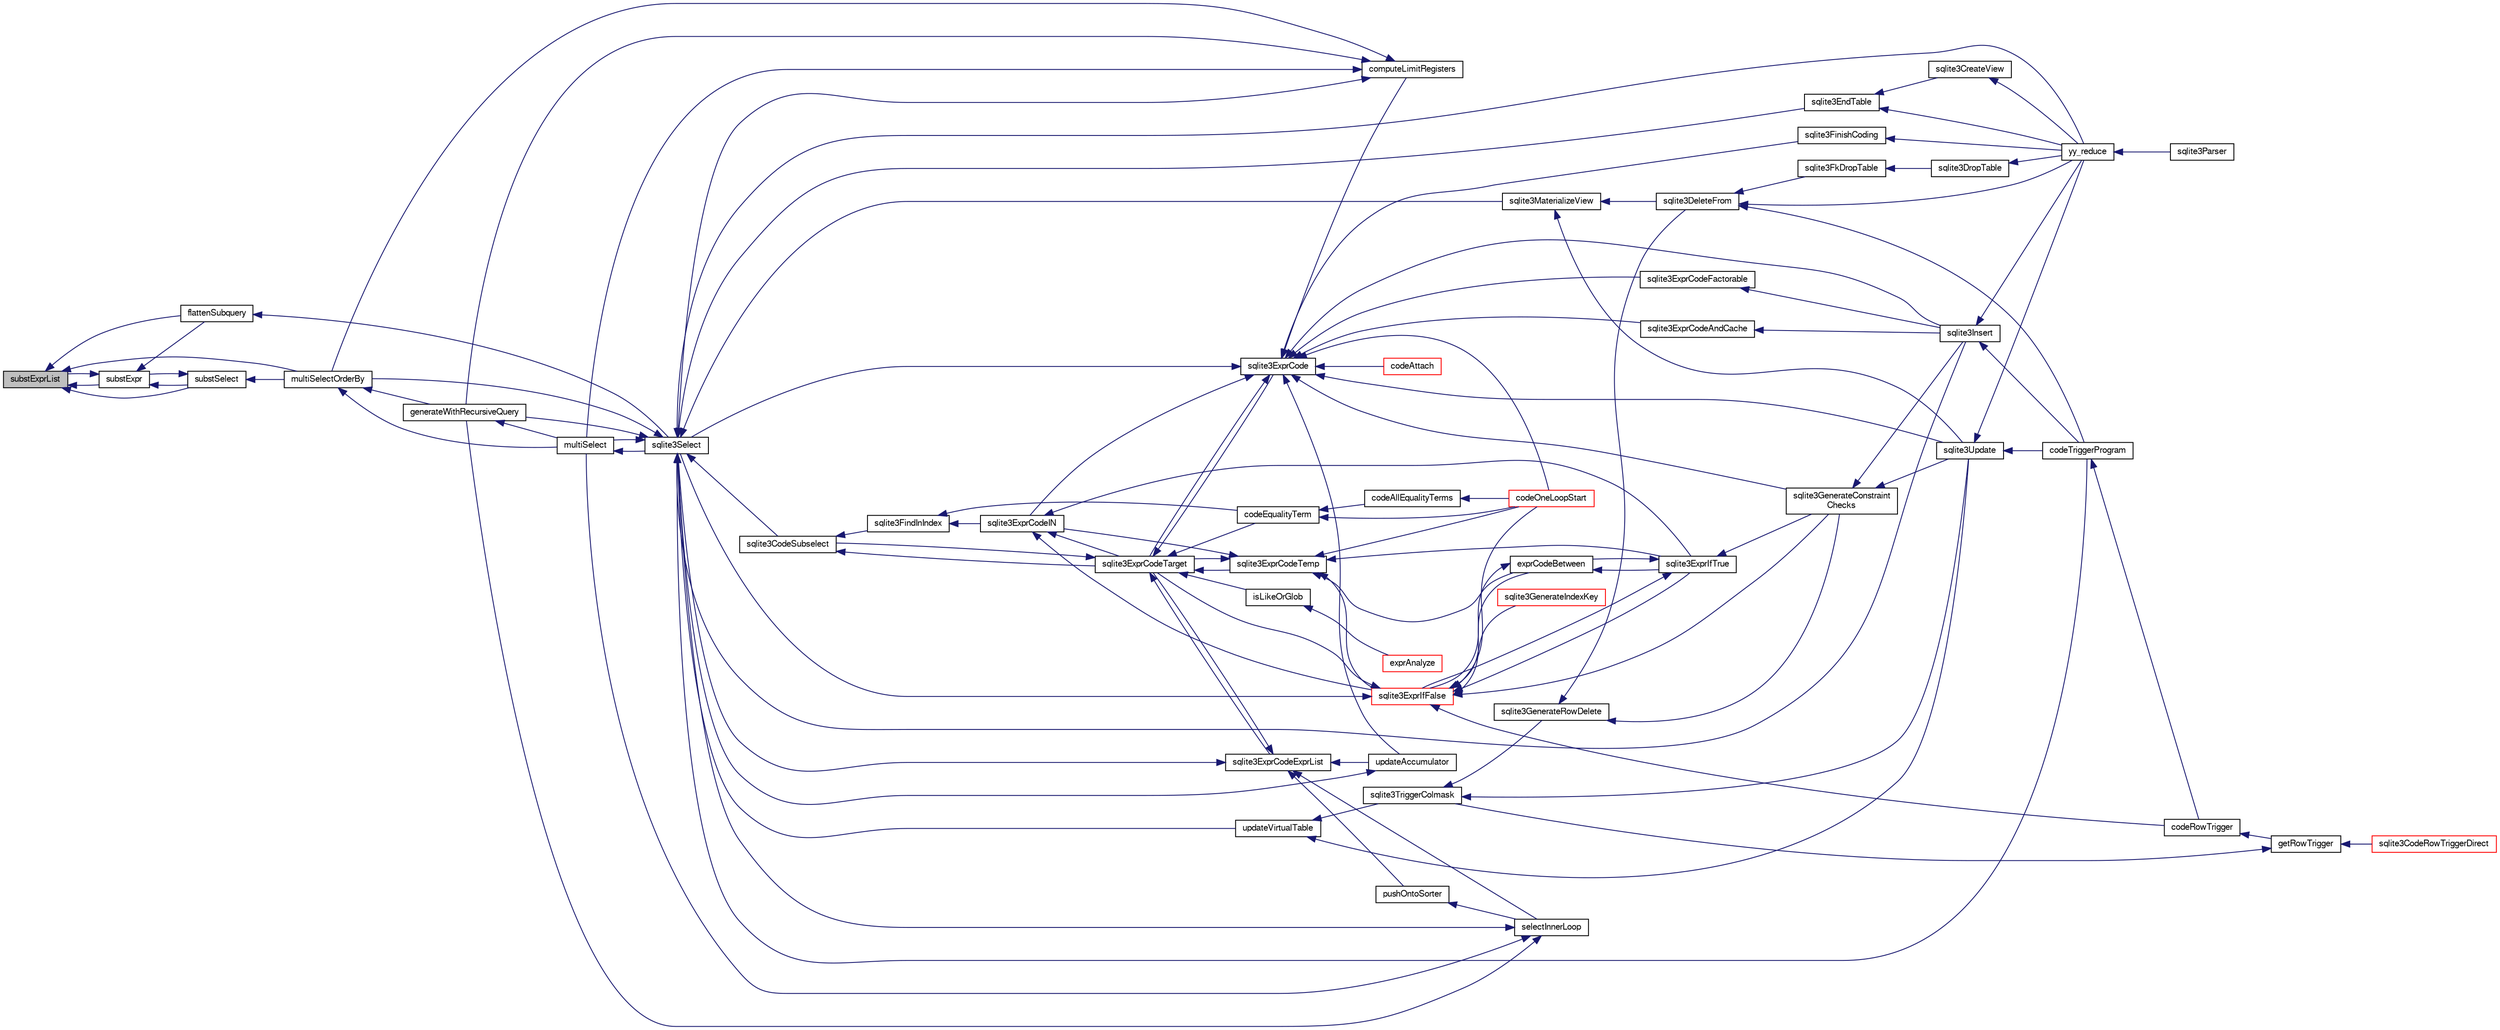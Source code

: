 digraph "substExprList"
{
  edge [fontname="FreeSans",fontsize="10",labelfontname="FreeSans",labelfontsize="10"];
  node [fontname="FreeSans",fontsize="10",shape=record];
  rankdir="LR";
  Node831555 [label="substExprList",height=0.2,width=0.4,color="black", fillcolor="grey75", style="filled", fontcolor="black"];
  Node831555 -> Node831556 [dir="back",color="midnightblue",fontsize="10",style="solid",fontname="FreeSans"];
  Node831556 [label="multiSelectOrderBy",height=0.2,width=0.4,color="black", fillcolor="white", style="filled",URL="$sqlite3_8c.html#afcdb8488c6f4dfdadaf9f04bca35b808"];
  Node831556 -> Node831557 [dir="back",color="midnightblue",fontsize="10",style="solid",fontname="FreeSans"];
  Node831557 [label="generateWithRecursiveQuery",height=0.2,width=0.4,color="black", fillcolor="white", style="filled",URL="$sqlite3_8c.html#ade2c3663fa9c3b9676507984b9483942"];
  Node831557 -> Node831558 [dir="back",color="midnightblue",fontsize="10",style="solid",fontname="FreeSans"];
  Node831558 [label="multiSelect",height=0.2,width=0.4,color="black", fillcolor="white", style="filled",URL="$sqlite3_8c.html#a6456c61f3d9b2389738753cedfa24fa7"];
  Node831558 -> Node831559 [dir="back",color="midnightblue",fontsize="10",style="solid",fontname="FreeSans"];
  Node831559 [label="sqlite3Select",height=0.2,width=0.4,color="black", fillcolor="white", style="filled",URL="$sqlite3_8c.html#a2465ee8c956209ba4b272477b7c21a45"];
  Node831559 -> Node831560 [dir="back",color="midnightblue",fontsize="10",style="solid",fontname="FreeSans"];
  Node831560 [label="sqlite3CodeSubselect",height=0.2,width=0.4,color="black", fillcolor="white", style="filled",URL="$sqlite3_8c.html#aa69b46d2204a1d1b110107a1be12ee0c"];
  Node831560 -> Node831561 [dir="back",color="midnightblue",fontsize="10",style="solid",fontname="FreeSans"];
  Node831561 [label="sqlite3FindInIndex",height=0.2,width=0.4,color="black", fillcolor="white", style="filled",URL="$sqlite3_8c.html#af7d8c56ab0231f44bb5f87b3fafeffb2"];
  Node831561 -> Node831562 [dir="back",color="midnightblue",fontsize="10",style="solid",fontname="FreeSans"];
  Node831562 [label="sqlite3ExprCodeIN",height=0.2,width=0.4,color="black", fillcolor="white", style="filled",URL="$sqlite3_8c.html#ad9cf4f5b5ffb90c24a4a0900c8626193"];
  Node831562 -> Node831563 [dir="back",color="midnightblue",fontsize="10",style="solid",fontname="FreeSans"];
  Node831563 [label="sqlite3ExprCodeTarget",height=0.2,width=0.4,color="black", fillcolor="white", style="filled",URL="$sqlite3_8c.html#a4f308397a0a3ed299ed31aaa1ae2a293"];
  Node831563 -> Node831560 [dir="back",color="midnightblue",fontsize="10",style="solid",fontname="FreeSans"];
  Node831563 -> Node831564 [dir="back",color="midnightblue",fontsize="10",style="solid",fontname="FreeSans"];
  Node831564 [label="sqlite3ExprCodeTemp",height=0.2,width=0.4,color="black", fillcolor="white", style="filled",URL="$sqlite3_8c.html#a3bc5c1ccb3c5851847e2aeb4a84ae1fc"];
  Node831564 -> Node831562 [dir="back",color="midnightblue",fontsize="10",style="solid",fontname="FreeSans"];
  Node831564 -> Node831563 [dir="back",color="midnightblue",fontsize="10",style="solid",fontname="FreeSans"];
  Node831564 -> Node831565 [dir="back",color="midnightblue",fontsize="10",style="solid",fontname="FreeSans"];
  Node831565 [label="exprCodeBetween",height=0.2,width=0.4,color="black", fillcolor="white", style="filled",URL="$sqlite3_8c.html#abd053493214542bca8f406f42145d173"];
  Node831565 -> Node831566 [dir="back",color="midnightblue",fontsize="10",style="solid",fontname="FreeSans"];
  Node831566 [label="sqlite3ExprIfTrue",height=0.2,width=0.4,color="black", fillcolor="white", style="filled",URL="$sqlite3_8c.html#ad93a55237c23e1b743ab1f59df1a1444"];
  Node831566 -> Node831565 [dir="back",color="midnightblue",fontsize="10",style="solid",fontname="FreeSans"];
  Node831566 -> Node831567 [dir="back",color="midnightblue",fontsize="10",style="solid",fontname="FreeSans"];
  Node831567 [label="sqlite3ExprIfFalse",height=0.2,width=0.4,color="red", fillcolor="white", style="filled",URL="$sqlite3_8c.html#af97ecccb5d56e321e118414b08f65b71"];
  Node831567 -> Node831563 [dir="back",color="midnightblue",fontsize="10",style="solid",fontname="FreeSans"];
  Node831567 -> Node831565 [dir="back",color="midnightblue",fontsize="10",style="solid",fontname="FreeSans"];
  Node831567 -> Node831566 [dir="back",color="midnightblue",fontsize="10",style="solid",fontname="FreeSans"];
  Node831567 -> Node831568 [dir="back",color="midnightblue",fontsize="10",style="solid",fontname="FreeSans"];
  Node831568 [label="sqlite3GenerateIndexKey",height=0.2,width=0.4,color="red", fillcolor="white", style="filled",URL="$sqlite3_8c.html#ab85ac93d5c5e6760f45f07897be7f272"];
  Node831567 -> Node831594 [dir="back",color="midnightblue",fontsize="10",style="solid",fontname="FreeSans"];
  Node831594 [label="sqlite3GenerateConstraint\lChecks",height=0.2,width=0.4,color="black", fillcolor="white", style="filled",URL="$sqlite3_8c.html#aef639c1e6a0c0a67ca6e7690ad931bd2"];
  Node831594 -> Node831592 [dir="back",color="midnightblue",fontsize="10",style="solid",fontname="FreeSans"];
  Node831592 [label="sqlite3Insert",height=0.2,width=0.4,color="black", fillcolor="white", style="filled",URL="$sqlite3_8c.html#a5b17c9c2000bae6bdff8e6be48d7dc2b"];
  Node831592 -> Node831585 [dir="back",color="midnightblue",fontsize="10",style="solid",fontname="FreeSans"];
  Node831585 [label="codeTriggerProgram",height=0.2,width=0.4,color="black", fillcolor="white", style="filled",URL="$sqlite3_8c.html#a120801f59d9281d201d2ff4b2606836e"];
  Node831585 -> Node831586 [dir="back",color="midnightblue",fontsize="10",style="solid",fontname="FreeSans"];
  Node831586 [label="codeRowTrigger",height=0.2,width=0.4,color="black", fillcolor="white", style="filled",URL="$sqlite3_8c.html#a463cea5aaaf388b560b206570a0022fc"];
  Node831586 -> Node831587 [dir="back",color="midnightblue",fontsize="10",style="solid",fontname="FreeSans"];
  Node831587 [label="getRowTrigger",height=0.2,width=0.4,color="black", fillcolor="white", style="filled",URL="$sqlite3_8c.html#a69626ef20b540d1a2b19cf56f3f45689"];
  Node831587 -> Node831588 [dir="back",color="midnightblue",fontsize="10",style="solid",fontname="FreeSans"];
  Node831588 [label="sqlite3CodeRowTriggerDirect",height=0.2,width=0.4,color="red", fillcolor="white", style="filled",URL="$sqlite3_8c.html#ad92829f9001bcf89a0299dad5a48acd4"];
  Node831587 -> Node831593 [dir="back",color="midnightblue",fontsize="10",style="solid",fontname="FreeSans"];
  Node831593 [label="sqlite3TriggerColmask",height=0.2,width=0.4,color="black", fillcolor="white", style="filled",URL="$sqlite3_8c.html#acace8e99e37ae5e84ea03c65e820c540"];
  Node831593 -> Node831581 [dir="back",color="midnightblue",fontsize="10",style="solid",fontname="FreeSans"];
  Node831581 [label="sqlite3GenerateRowDelete",height=0.2,width=0.4,color="black", fillcolor="white", style="filled",URL="$sqlite3_8c.html#a2c76cbf3027fc18fdbb8cb4cd96b77d9"];
  Node831581 -> Node831582 [dir="back",color="midnightblue",fontsize="10",style="solid",fontname="FreeSans"];
  Node831582 [label="sqlite3DeleteFrom",height=0.2,width=0.4,color="black", fillcolor="white", style="filled",URL="$sqlite3_8c.html#ab9b4b45349188b49eabb23f94608a091"];
  Node831582 -> Node831583 [dir="back",color="midnightblue",fontsize="10",style="solid",fontname="FreeSans"];
  Node831583 [label="sqlite3FkDropTable",height=0.2,width=0.4,color="black", fillcolor="white", style="filled",URL="$sqlite3_8c.html#a1218c6fc74e89152ceaa4760e82f5ef9"];
  Node831583 -> Node831584 [dir="back",color="midnightblue",fontsize="10",style="solid",fontname="FreeSans"];
  Node831584 [label="sqlite3DropTable",height=0.2,width=0.4,color="black", fillcolor="white", style="filled",URL="$sqlite3_8c.html#a5534f77364b5568783c0e50db3c9defb"];
  Node831584 -> Node831572 [dir="back",color="midnightblue",fontsize="10",style="solid",fontname="FreeSans"];
  Node831572 [label="yy_reduce",height=0.2,width=0.4,color="black", fillcolor="white", style="filled",URL="$sqlite3_8c.html#a7c419a9b25711c666a9a2449ef377f14"];
  Node831572 -> Node831573 [dir="back",color="midnightblue",fontsize="10",style="solid",fontname="FreeSans"];
  Node831573 [label="sqlite3Parser",height=0.2,width=0.4,color="black", fillcolor="white", style="filled",URL="$sqlite3_8c.html#a0327d71a5fabe0b6a343d78a2602e72a"];
  Node831582 -> Node831585 [dir="back",color="midnightblue",fontsize="10",style="solid",fontname="FreeSans"];
  Node831582 -> Node831572 [dir="back",color="midnightblue",fontsize="10",style="solid",fontname="FreeSans"];
  Node831581 -> Node831594 [dir="back",color="midnightblue",fontsize="10",style="solid",fontname="FreeSans"];
  Node831593 -> Node831590 [dir="back",color="midnightblue",fontsize="10",style="solid",fontname="FreeSans"];
  Node831590 [label="sqlite3Update",height=0.2,width=0.4,color="black", fillcolor="white", style="filled",URL="$sqlite3_8c.html#ac5aa67c46e8cc8174566fabe6809fafa"];
  Node831590 -> Node831585 [dir="back",color="midnightblue",fontsize="10",style="solid",fontname="FreeSans"];
  Node831590 -> Node831572 [dir="back",color="midnightblue",fontsize="10",style="solid",fontname="FreeSans"];
  Node831592 -> Node831572 [dir="back",color="midnightblue",fontsize="10",style="solid",fontname="FreeSans"];
  Node831594 -> Node831590 [dir="back",color="midnightblue",fontsize="10",style="solid",fontname="FreeSans"];
  Node831567 -> Node831559 [dir="back",color="midnightblue",fontsize="10",style="solid",fontname="FreeSans"];
  Node831567 -> Node831586 [dir="back",color="midnightblue",fontsize="10",style="solid",fontname="FreeSans"];
  Node831567 -> Node831600 [dir="back",color="midnightblue",fontsize="10",style="solid",fontname="FreeSans"];
  Node831600 [label="codeOneLoopStart",height=0.2,width=0.4,color="red", fillcolor="white", style="filled",URL="$sqlite3_8c.html#aa868875120b151c169cc79139ed6e008"];
  Node831566 -> Node831594 [dir="back",color="midnightblue",fontsize="10",style="solid",fontname="FreeSans"];
  Node831565 -> Node831567 [dir="back",color="midnightblue",fontsize="10",style="solid",fontname="FreeSans"];
  Node831564 -> Node831566 [dir="back",color="midnightblue",fontsize="10",style="solid",fontname="FreeSans"];
  Node831564 -> Node831567 [dir="back",color="midnightblue",fontsize="10",style="solid",fontname="FreeSans"];
  Node831564 -> Node831600 [dir="back",color="midnightblue",fontsize="10",style="solid",fontname="FreeSans"];
  Node831563 -> Node831601 [dir="back",color="midnightblue",fontsize="10",style="solid",fontname="FreeSans"];
  Node831601 [label="sqlite3ExprCode",height=0.2,width=0.4,color="black", fillcolor="white", style="filled",URL="$sqlite3_8c.html#a75f270fb0b111b86924cca4ea507b417"];
  Node831601 -> Node831562 [dir="back",color="midnightblue",fontsize="10",style="solid",fontname="FreeSans"];
  Node831601 -> Node831563 [dir="back",color="midnightblue",fontsize="10",style="solid",fontname="FreeSans"];
  Node831601 -> Node831602 [dir="back",color="midnightblue",fontsize="10",style="solid",fontname="FreeSans"];
  Node831602 [label="sqlite3ExprCodeFactorable",height=0.2,width=0.4,color="black", fillcolor="white", style="filled",URL="$sqlite3_8c.html#a843f7fd58eec5a683c1fd8435fcd1e84"];
  Node831602 -> Node831592 [dir="back",color="midnightblue",fontsize="10",style="solid",fontname="FreeSans"];
  Node831601 -> Node831603 [dir="back",color="midnightblue",fontsize="10",style="solid",fontname="FreeSans"];
  Node831603 [label="sqlite3ExprCodeAndCache",height=0.2,width=0.4,color="black", fillcolor="white", style="filled",URL="$sqlite3_8c.html#ae3e46527d9b7fc9cb9236d21a5e6b1d8"];
  Node831603 -> Node831592 [dir="back",color="midnightblue",fontsize="10",style="solid",fontname="FreeSans"];
  Node831601 -> Node831604 [dir="back",color="midnightblue",fontsize="10",style="solid",fontname="FreeSans"];
  Node831604 [label="codeAttach",height=0.2,width=0.4,color="red", fillcolor="white", style="filled",URL="$sqlite3_8c.html#ade4e9e30d828a19c191fdcb098676d5b"];
  Node831601 -> Node831607 [dir="back",color="midnightblue",fontsize="10",style="solid",fontname="FreeSans"];
  Node831607 [label="sqlite3FinishCoding",height=0.2,width=0.4,color="black", fillcolor="white", style="filled",URL="$sqlite3_8c.html#a651bc5b446c276c092705856d995b278"];
  Node831607 -> Node831572 [dir="back",color="midnightblue",fontsize="10",style="solid",fontname="FreeSans"];
  Node831601 -> Node831592 [dir="back",color="midnightblue",fontsize="10",style="solid",fontname="FreeSans"];
  Node831601 -> Node831594 [dir="back",color="midnightblue",fontsize="10",style="solid",fontname="FreeSans"];
  Node831601 -> Node831608 [dir="back",color="midnightblue",fontsize="10",style="solid",fontname="FreeSans"];
  Node831608 [label="computeLimitRegisters",height=0.2,width=0.4,color="black", fillcolor="white", style="filled",URL="$sqlite3_8c.html#ae9d37055e4905929b6f6cda5461e2f37"];
  Node831608 -> Node831557 [dir="back",color="midnightblue",fontsize="10",style="solid",fontname="FreeSans"];
  Node831608 -> Node831558 [dir="back",color="midnightblue",fontsize="10",style="solid",fontname="FreeSans"];
  Node831608 -> Node831556 [dir="back",color="midnightblue",fontsize="10",style="solid",fontname="FreeSans"];
  Node831608 -> Node831559 [dir="back",color="midnightblue",fontsize="10",style="solid",fontname="FreeSans"];
  Node831601 -> Node831609 [dir="back",color="midnightblue",fontsize="10",style="solid",fontname="FreeSans"];
  Node831609 [label="updateAccumulator",height=0.2,width=0.4,color="black", fillcolor="white", style="filled",URL="$sqlite3_8c.html#a1681660dd3ecd50c8727d6e56a537bd9"];
  Node831609 -> Node831559 [dir="back",color="midnightblue",fontsize="10",style="solid",fontname="FreeSans"];
  Node831601 -> Node831559 [dir="back",color="midnightblue",fontsize="10",style="solid",fontname="FreeSans"];
  Node831601 -> Node831590 [dir="back",color="midnightblue",fontsize="10",style="solid",fontname="FreeSans"];
  Node831601 -> Node831600 [dir="back",color="midnightblue",fontsize="10",style="solid",fontname="FreeSans"];
  Node831563 -> Node831610 [dir="back",color="midnightblue",fontsize="10",style="solid",fontname="FreeSans"];
  Node831610 [label="sqlite3ExprCodeExprList",height=0.2,width=0.4,color="black", fillcolor="white", style="filled",URL="$sqlite3_8c.html#a05b2b3dc3de7565de24eb3a2ff4e9566"];
  Node831610 -> Node831563 [dir="back",color="midnightblue",fontsize="10",style="solid",fontname="FreeSans"];
  Node831610 -> Node831611 [dir="back",color="midnightblue",fontsize="10",style="solid",fontname="FreeSans"];
  Node831611 [label="pushOntoSorter",height=0.2,width=0.4,color="black", fillcolor="white", style="filled",URL="$sqlite3_8c.html#a4555397beb584a386e7739cf022a6651"];
  Node831611 -> Node831612 [dir="back",color="midnightblue",fontsize="10",style="solid",fontname="FreeSans"];
  Node831612 [label="selectInnerLoop",height=0.2,width=0.4,color="black", fillcolor="white", style="filled",URL="$sqlite3_8c.html#ababe0933661ebe67eb0e6074bb1fd411"];
  Node831612 -> Node831557 [dir="back",color="midnightblue",fontsize="10",style="solid",fontname="FreeSans"];
  Node831612 -> Node831558 [dir="back",color="midnightblue",fontsize="10",style="solid",fontname="FreeSans"];
  Node831612 -> Node831559 [dir="back",color="midnightblue",fontsize="10",style="solid",fontname="FreeSans"];
  Node831610 -> Node831612 [dir="back",color="midnightblue",fontsize="10",style="solid",fontname="FreeSans"];
  Node831610 -> Node831609 [dir="back",color="midnightblue",fontsize="10",style="solid",fontname="FreeSans"];
  Node831610 -> Node831559 [dir="back",color="midnightblue",fontsize="10",style="solid",fontname="FreeSans"];
  Node831563 -> Node831613 [dir="back",color="midnightblue",fontsize="10",style="solid",fontname="FreeSans"];
  Node831613 [label="isLikeOrGlob",height=0.2,width=0.4,color="black", fillcolor="white", style="filled",URL="$sqlite3_8c.html#a6c38e495198bf8976f68d1a6ebd74a50"];
  Node831613 -> Node831614 [dir="back",color="midnightblue",fontsize="10",style="solid",fontname="FreeSans"];
  Node831614 [label="exprAnalyze",height=0.2,width=0.4,color="red", fillcolor="white", style="filled",URL="$sqlite3_8c.html#acb10e48c9a4184a4edd9bfd5b14ad0b7"];
  Node831563 -> Node831622 [dir="back",color="midnightblue",fontsize="10",style="solid",fontname="FreeSans"];
  Node831622 [label="codeEqualityTerm",height=0.2,width=0.4,color="black", fillcolor="white", style="filled",URL="$sqlite3_8c.html#ad88a57073f031452c9843e97f15acc47"];
  Node831622 -> Node831623 [dir="back",color="midnightblue",fontsize="10",style="solid",fontname="FreeSans"];
  Node831623 [label="codeAllEqualityTerms",height=0.2,width=0.4,color="black", fillcolor="white", style="filled",URL="$sqlite3_8c.html#a3095598b812500a4efe41bf17cd49381"];
  Node831623 -> Node831600 [dir="back",color="midnightblue",fontsize="10",style="solid",fontname="FreeSans"];
  Node831622 -> Node831600 [dir="back",color="midnightblue",fontsize="10",style="solid",fontname="FreeSans"];
  Node831562 -> Node831566 [dir="back",color="midnightblue",fontsize="10",style="solid",fontname="FreeSans"];
  Node831562 -> Node831567 [dir="back",color="midnightblue",fontsize="10",style="solid",fontname="FreeSans"];
  Node831561 -> Node831622 [dir="back",color="midnightblue",fontsize="10",style="solid",fontname="FreeSans"];
  Node831560 -> Node831563 [dir="back",color="midnightblue",fontsize="10",style="solid",fontname="FreeSans"];
  Node831559 -> Node831575 [dir="back",color="midnightblue",fontsize="10",style="solid",fontname="FreeSans"];
  Node831575 [label="sqlite3EndTable",height=0.2,width=0.4,color="black", fillcolor="white", style="filled",URL="$sqlite3_8c.html#a7b5f2c66c0f0b6f819d970ca389768b0"];
  Node831575 -> Node831576 [dir="back",color="midnightblue",fontsize="10",style="solid",fontname="FreeSans"];
  Node831576 [label="sqlite3CreateView",height=0.2,width=0.4,color="black", fillcolor="white", style="filled",URL="$sqlite3_8c.html#a9d85cb00ff71dee5cd9a019503a6982e"];
  Node831576 -> Node831572 [dir="back",color="midnightblue",fontsize="10",style="solid",fontname="FreeSans"];
  Node831575 -> Node831572 [dir="back",color="midnightblue",fontsize="10",style="solid",fontname="FreeSans"];
  Node831559 -> Node831624 [dir="back",color="midnightblue",fontsize="10",style="solid",fontname="FreeSans"];
  Node831624 [label="sqlite3MaterializeView",height=0.2,width=0.4,color="black", fillcolor="white", style="filled",URL="$sqlite3_8c.html#a4557984b0b75f998fb0c3f231c9b1def"];
  Node831624 -> Node831582 [dir="back",color="midnightblue",fontsize="10",style="solid",fontname="FreeSans"];
  Node831624 -> Node831590 [dir="back",color="midnightblue",fontsize="10",style="solid",fontname="FreeSans"];
  Node831559 -> Node831592 [dir="back",color="midnightblue",fontsize="10",style="solid",fontname="FreeSans"];
  Node831559 -> Node831557 [dir="back",color="midnightblue",fontsize="10",style="solid",fontname="FreeSans"];
  Node831559 -> Node831558 [dir="back",color="midnightblue",fontsize="10",style="solid",fontname="FreeSans"];
  Node831559 -> Node831556 [dir="back",color="midnightblue",fontsize="10",style="solid",fontname="FreeSans"];
  Node831559 -> Node831585 [dir="back",color="midnightblue",fontsize="10",style="solid",fontname="FreeSans"];
  Node831559 -> Node831625 [dir="back",color="midnightblue",fontsize="10",style="solid",fontname="FreeSans"];
  Node831625 [label="updateVirtualTable",height=0.2,width=0.4,color="black", fillcolor="white", style="filled",URL="$sqlite3_8c.html#a740220531db9293c39a2cdd7da3f74e1"];
  Node831625 -> Node831593 [dir="back",color="midnightblue",fontsize="10",style="solid",fontname="FreeSans"];
  Node831625 -> Node831590 [dir="back",color="midnightblue",fontsize="10",style="solid",fontname="FreeSans"];
  Node831559 -> Node831572 [dir="back",color="midnightblue",fontsize="10",style="solid",fontname="FreeSans"];
  Node831556 -> Node831558 [dir="back",color="midnightblue",fontsize="10",style="solid",fontname="FreeSans"];
  Node831555 -> Node831626 [dir="back",color="midnightblue",fontsize="10",style="solid",fontname="FreeSans"];
  Node831626 [label="substExpr",height=0.2,width=0.4,color="black", fillcolor="white", style="filled",URL="$sqlite3_8c.html#a7e30cc0ad46f01288c342a4e378d9484"];
  Node831626 -> Node831555 [dir="back",color="midnightblue",fontsize="10",style="solid",fontname="FreeSans"];
  Node831626 -> Node831627 [dir="back",color="midnightblue",fontsize="10",style="solid",fontname="FreeSans"];
  Node831627 [label="substSelect",height=0.2,width=0.4,color="black", fillcolor="white", style="filled",URL="$sqlite3_8c.html#ad829d8b7f675bae62ee9b1a139929f69"];
  Node831627 -> Node831556 [dir="back",color="midnightblue",fontsize="10",style="solid",fontname="FreeSans"];
  Node831627 -> Node831626 [dir="back",color="midnightblue",fontsize="10",style="solid",fontname="FreeSans"];
  Node831626 -> Node831628 [dir="back",color="midnightblue",fontsize="10",style="solid",fontname="FreeSans"];
  Node831628 [label="flattenSubquery",height=0.2,width=0.4,color="black", fillcolor="white", style="filled",URL="$sqlite3_8c.html#aa7dcde293e634ad09c4d76c16a640491"];
  Node831628 -> Node831559 [dir="back",color="midnightblue",fontsize="10",style="solid",fontname="FreeSans"];
  Node831555 -> Node831627 [dir="back",color="midnightblue",fontsize="10",style="solid",fontname="FreeSans"];
  Node831555 -> Node831628 [dir="back",color="midnightblue",fontsize="10",style="solid",fontname="FreeSans"];
}
